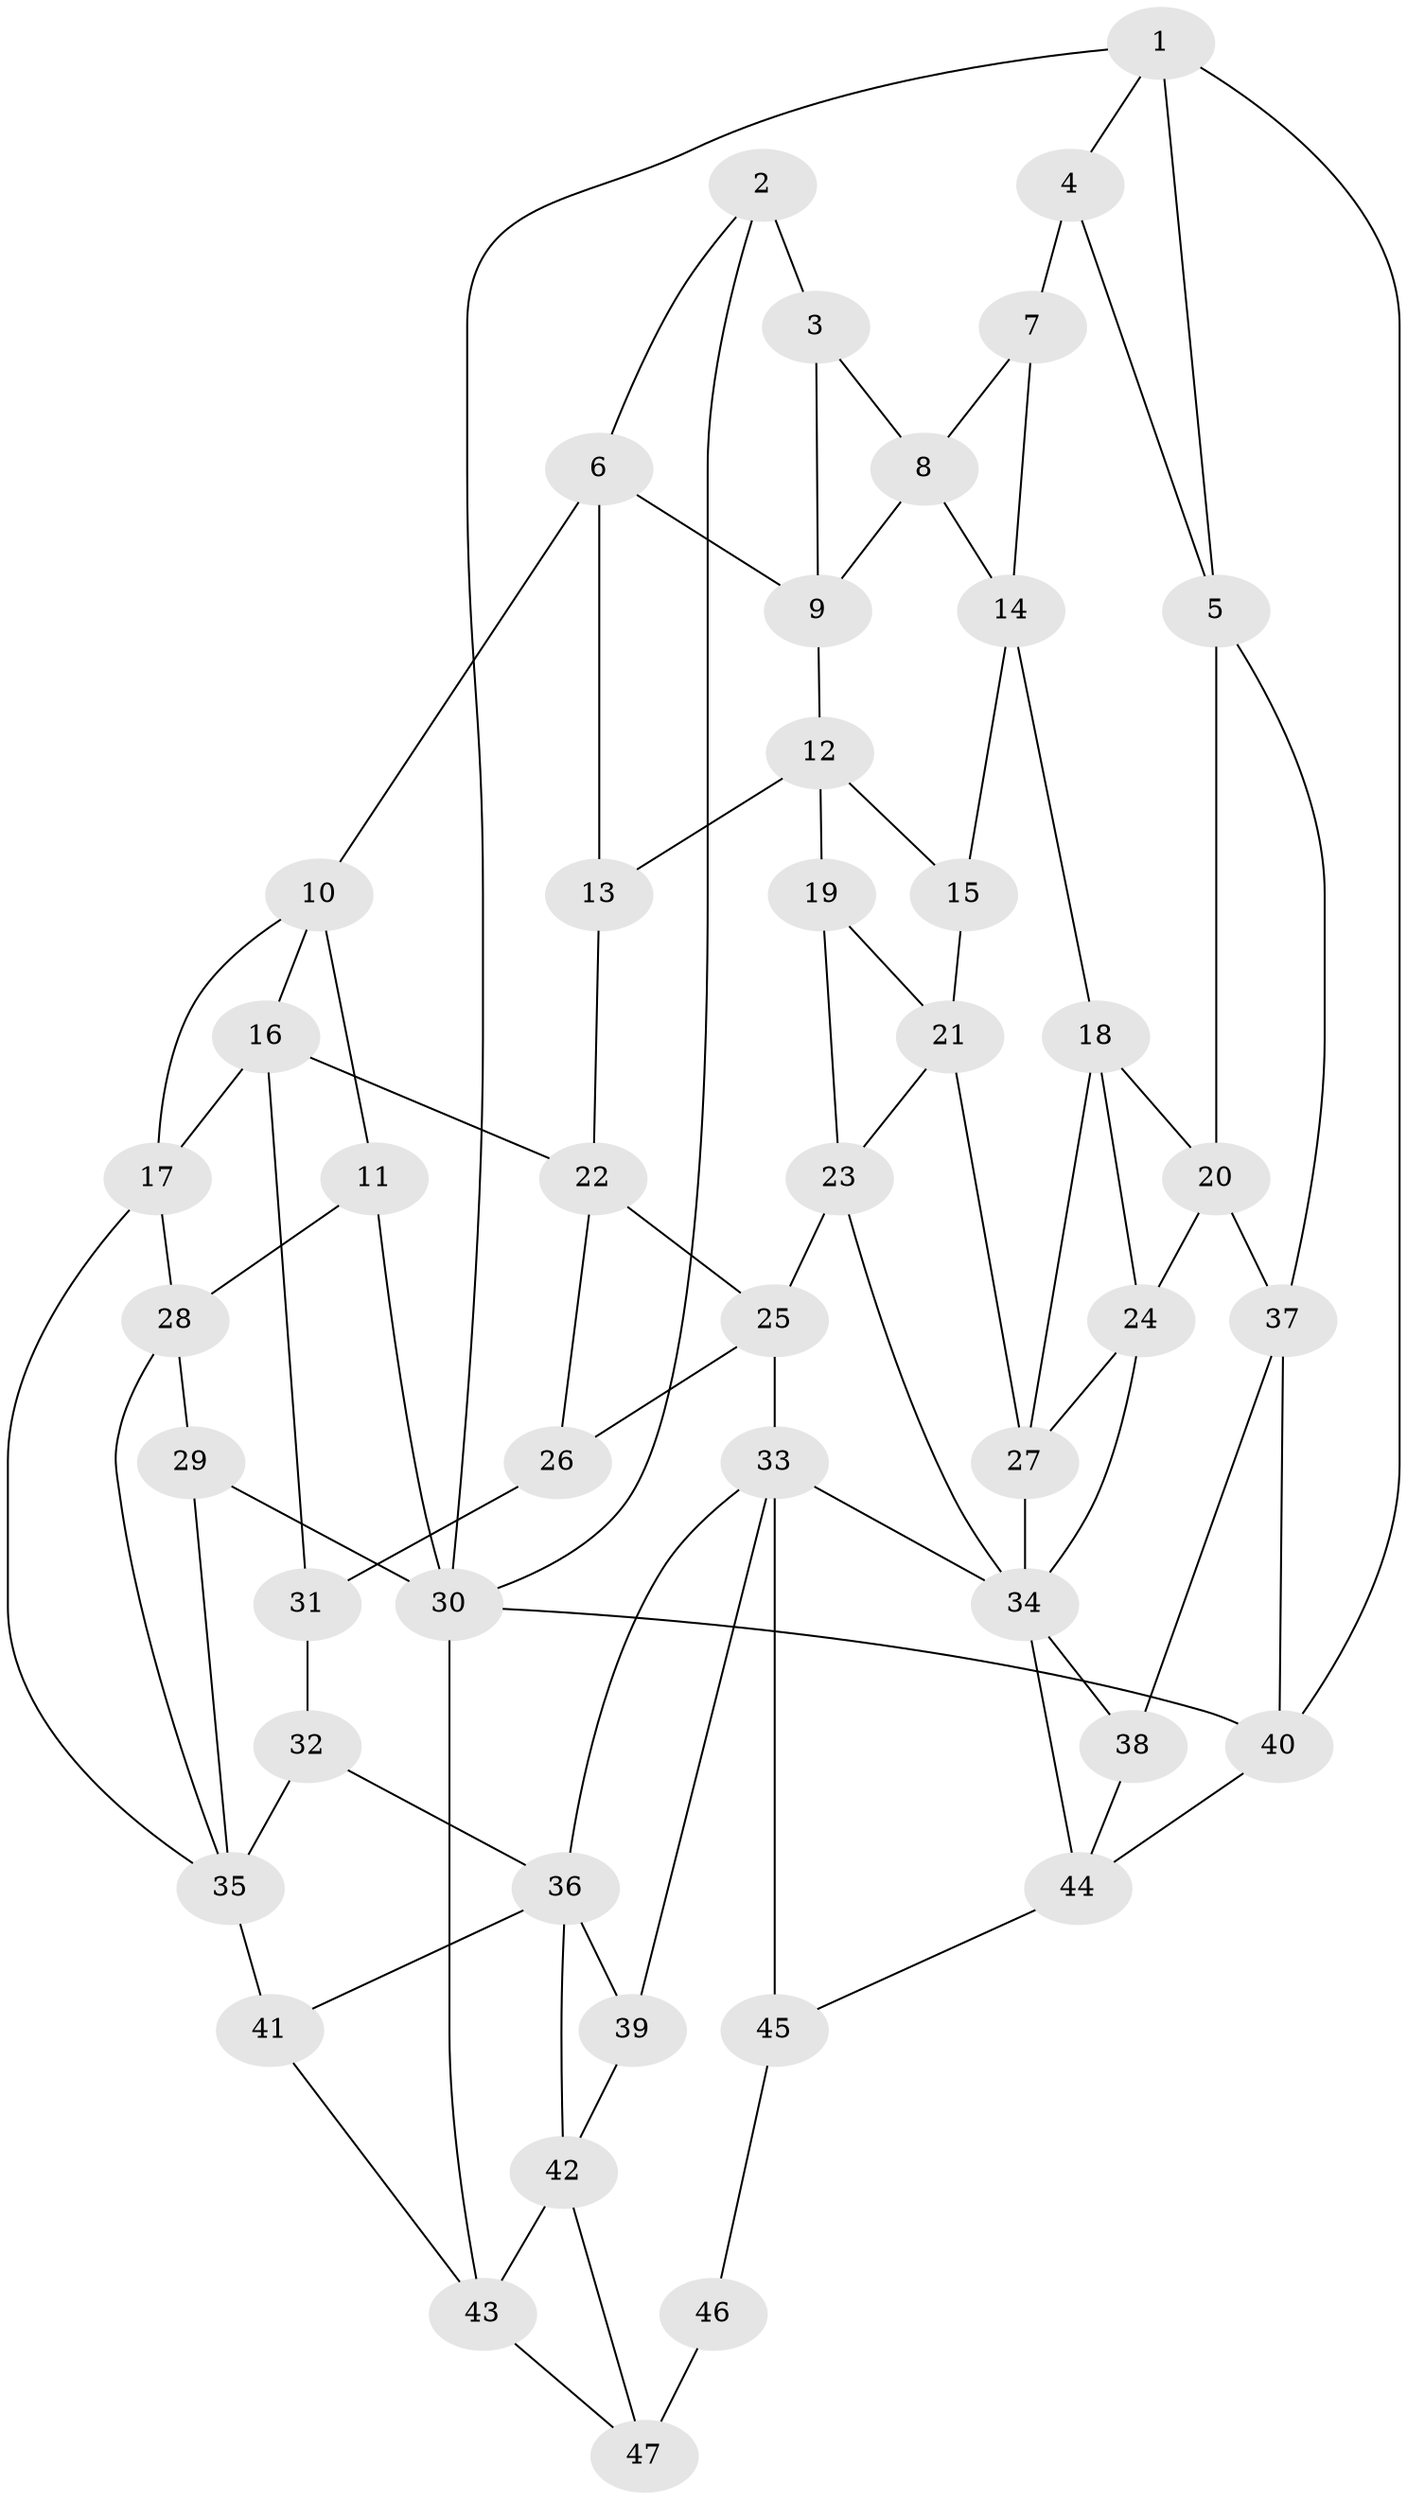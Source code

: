 // original degree distribution, {3: 0.02127659574468085, 6: 0.23404255319148937, 5: 0.48936170212765956, 4: 0.2553191489361702}
// Generated by graph-tools (version 1.1) at 2025/27/03/09/25 03:27:15]
// undirected, 47 vertices, 88 edges
graph export_dot {
graph [start="1"]
  node [color=gray90,style=filled];
  1;
  2;
  3;
  4;
  5;
  6;
  7;
  8;
  9;
  10;
  11;
  12;
  13;
  14;
  15;
  16;
  17;
  18;
  19;
  20;
  21;
  22;
  23;
  24;
  25;
  26;
  27;
  28;
  29;
  30;
  31;
  32;
  33;
  34;
  35;
  36;
  37;
  38;
  39;
  40;
  41;
  42;
  43;
  44;
  45;
  46;
  47;
  1 -- 4 [weight=1.0];
  1 -- 5 [weight=1.0];
  1 -- 30 [weight=1.0];
  1 -- 40 [weight=1.0];
  2 -- 3 [weight=2.0];
  2 -- 6 [weight=1.0];
  2 -- 30 [weight=1.0];
  3 -- 8 [weight=1.0];
  3 -- 9 [weight=1.0];
  4 -- 5 [weight=1.0];
  4 -- 7 [weight=2.0];
  5 -- 20 [weight=1.0];
  5 -- 37 [weight=1.0];
  6 -- 9 [weight=1.0];
  6 -- 10 [weight=1.0];
  6 -- 13 [weight=1.0];
  7 -- 8 [weight=1.0];
  7 -- 14 [weight=1.0];
  8 -- 9 [weight=1.0];
  8 -- 14 [weight=1.0];
  9 -- 12 [weight=1.0];
  10 -- 11 [weight=1.0];
  10 -- 16 [weight=1.0];
  10 -- 17 [weight=1.0];
  11 -- 28 [weight=1.0];
  11 -- 30 [weight=1.0];
  12 -- 13 [weight=1.0];
  12 -- 15 [weight=1.0];
  12 -- 19 [weight=1.0];
  13 -- 22 [weight=1.0];
  14 -- 15 [weight=1.0];
  14 -- 18 [weight=1.0];
  15 -- 21 [weight=1.0];
  16 -- 17 [weight=1.0];
  16 -- 22 [weight=1.0];
  16 -- 31 [weight=1.0];
  17 -- 28 [weight=1.0];
  17 -- 35 [weight=1.0];
  18 -- 20 [weight=1.0];
  18 -- 24 [weight=1.0];
  18 -- 27 [weight=1.0];
  19 -- 21 [weight=1.0];
  19 -- 23 [weight=1.0];
  20 -- 24 [weight=1.0];
  20 -- 37 [weight=1.0];
  21 -- 23 [weight=1.0];
  21 -- 27 [weight=1.0];
  22 -- 25 [weight=1.0];
  22 -- 26 [weight=1.0];
  23 -- 25 [weight=1.0];
  23 -- 34 [weight=1.0];
  24 -- 27 [weight=1.0];
  24 -- 34 [weight=1.0];
  25 -- 26 [weight=1.0];
  25 -- 33 [weight=1.0];
  26 -- 31 [weight=2.0];
  27 -- 34 [weight=1.0];
  28 -- 29 [weight=1.0];
  28 -- 35 [weight=1.0];
  29 -- 30 [weight=1.0];
  29 -- 35 [weight=1.0];
  30 -- 40 [weight=1.0];
  30 -- 43 [weight=1.0];
  31 -- 32 [weight=1.0];
  32 -- 35 [weight=1.0];
  32 -- 36 [weight=1.0];
  33 -- 34 [weight=1.0];
  33 -- 36 [weight=1.0];
  33 -- 39 [weight=1.0];
  33 -- 45 [weight=1.0];
  34 -- 38 [weight=1.0];
  34 -- 44 [weight=1.0];
  35 -- 41 [weight=2.0];
  36 -- 39 [weight=2.0];
  36 -- 41 [weight=1.0];
  36 -- 42 [weight=1.0];
  37 -- 38 [weight=1.0];
  37 -- 40 [weight=1.0];
  38 -- 44 [weight=1.0];
  39 -- 42 [weight=1.0];
  40 -- 44 [weight=1.0];
  41 -- 43 [weight=1.0];
  42 -- 43 [weight=1.0];
  42 -- 47 [weight=1.0];
  43 -- 47 [weight=1.0];
  44 -- 45 [weight=1.0];
  45 -- 46 [weight=2.0];
  46 -- 47 [weight=2.0];
}
